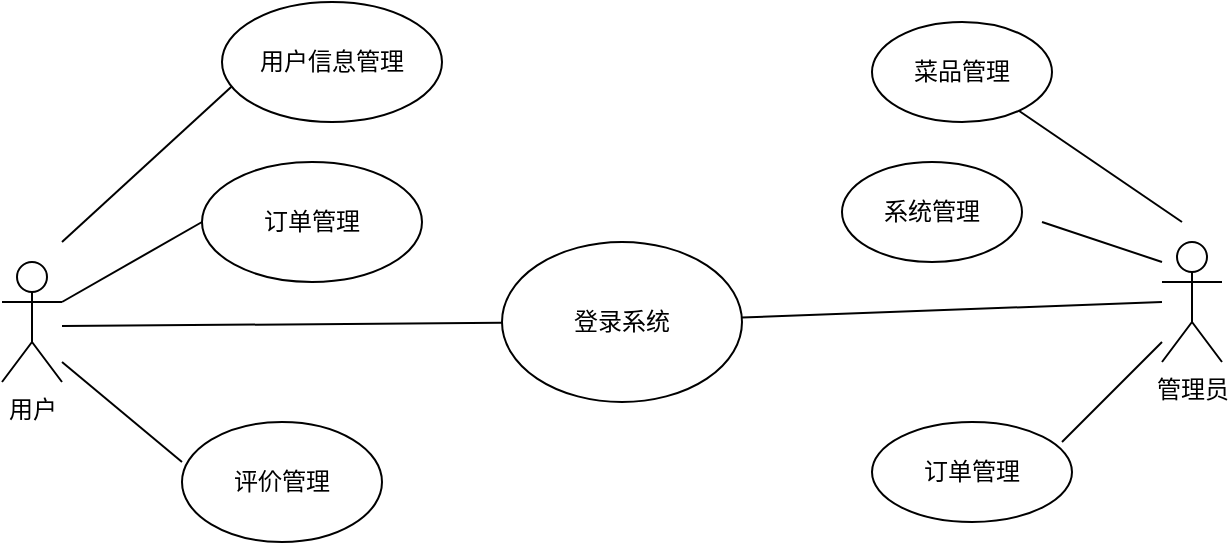 <mxfile version="14.1.2" type="github">
  <diagram id="mthi4PEy8kBJ3JdOdZCB" name="Page-1">
    <mxGraphModel dx="868" dy="450" grid="1" gridSize="10" guides="1" tooltips="1" connect="1" arrows="1" fold="1" page="1" pageScale="1" pageWidth="827" pageHeight="1169" math="0" shadow="0">
      <root>
        <mxCell id="0" />
        <mxCell id="1" parent="0" />
        <mxCell id="DAA4EcEzuA7ggDwDAAPp-1" value="用户" style="shape=umlActor;verticalLabelPosition=bottom;verticalAlign=top;html=1;outlineConnect=0;" vertex="1" parent="1">
          <mxGeometry x="60" y="790" width="30" height="60" as="geometry" />
        </mxCell>
        <mxCell id="DAA4EcEzuA7ggDwDAAPp-2" value="管理员" style="shape=umlActor;verticalLabelPosition=bottom;verticalAlign=top;html=1;outlineConnect=0;" vertex="1" parent="1">
          <mxGeometry x="640" y="780" width="30" height="60" as="geometry" />
        </mxCell>
        <mxCell id="DAA4EcEzuA7ggDwDAAPp-9" value="" style="endArrow=none;html=1;" edge="1" parent="1">
          <mxGeometry width="50" height="50" relative="1" as="geometry">
            <mxPoint x="90" y="840" as="sourcePoint" />
            <mxPoint x="150" y="890" as="targetPoint" />
          </mxGeometry>
        </mxCell>
        <mxCell id="DAA4EcEzuA7ggDwDAAPp-10" value="" style="endArrow=none;html=1;" edge="1" parent="1" target="DAA4EcEzuA7ggDwDAAPp-6">
          <mxGeometry width="50" height="50" relative="1" as="geometry">
            <mxPoint x="90" y="822" as="sourcePoint" />
            <mxPoint x="140" y="780" as="targetPoint" />
          </mxGeometry>
        </mxCell>
        <mxCell id="DAA4EcEzuA7ggDwDAAPp-11" value="" style="endArrow=none;html=1;" edge="1" parent="1">
          <mxGeometry width="50" height="50" relative="1" as="geometry">
            <mxPoint x="90" y="780" as="sourcePoint" />
            <mxPoint x="174.71" y="702.349" as="targetPoint" />
          </mxGeometry>
        </mxCell>
        <mxCell id="DAA4EcEzuA7ggDwDAAPp-6" value="登录系统" style="ellipse;whiteSpace=wrap;html=1;" vertex="1" parent="1">
          <mxGeometry x="310" y="780" width="120" height="80" as="geometry" />
        </mxCell>
        <mxCell id="DAA4EcEzuA7ggDwDAAPp-13" value="" style="endArrow=none;html=1;" edge="1" parent="1">
          <mxGeometry width="50" height="50" relative="1" as="geometry">
            <mxPoint x="90" y="810" as="sourcePoint" />
            <mxPoint x="160" y="770" as="targetPoint" />
          </mxGeometry>
        </mxCell>
        <mxCell id="DAA4EcEzuA7ggDwDAAPp-14" value="订单管理" style="ellipse;whiteSpace=wrap;html=1;" vertex="1" parent="1">
          <mxGeometry x="160" y="740" width="110" height="60" as="geometry" />
        </mxCell>
        <mxCell id="DAA4EcEzuA7ggDwDAAPp-15" value="评价管理" style="ellipse;whiteSpace=wrap;html=1;" vertex="1" parent="1">
          <mxGeometry x="150" y="870" width="100" height="60" as="geometry" />
        </mxCell>
        <mxCell id="DAA4EcEzuA7ggDwDAAPp-18" value="用户信息管理" style="ellipse;whiteSpace=wrap;html=1;" vertex="1" parent="1">
          <mxGeometry x="170" y="660" width="110" height="60" as="geometry" />
        </mxCell>
        <mxCell id="DAA4EcEzuA7ggDwDAAPp-20" value="" style="endArrow=none;html=1;" edge="1" parent="1" source="DAA4EcEzuA7ggDwDAAPp-6">
          <mxGeometry width="50" height="50" relative="1" as="geometry">
            <mxPoint x="480" y="810" as="sourcePoint" />
            <mxPoint x="640" y="810" as="targetPoint" />
          </mxGeometry>
        </mxCell>
        <mxCell id="DAA4EcEzuA7ggDwDAAPp-21" value="菜品管理" style="ellipse;whiteSpace=wrap;html=1;" vertex="1" parent="1">
          <mxGeometry x="495" y="670" width="90" height="50" as="geometry" />
        </mxCell>
        <mxCell id="DAA4EcEzuA7ggDwDAAPp-22" value="系统管理" style="ellipse;whiteSpace=wrap;html=1;" vertex="1" parent="1">
          <mxGeometry x="480" y="740" width="90" height="50" as="geometry" />
        </mxCell>
        <mxCell id="DAA4EcEzuA7ggDwDAAPp-23" value="订单管理" style="ellipse;whiteSpace=wrap;html=1;" vertex="1" parent="1">
          <mxGeometry x="495" y="870" width="100" height="50" as="geometry" />
        </mxCell>
        <mxCell id="DAA4EcEzuA7ggDwDAAPp-24" value="" style="endArrow=none;html=1;" edge="1" parent="1">
          <mxGeometry width="50" height="50" relative="1" as="geometry">
            <mxPoint x="590" y="880" as="sourcePoint" />
            <mxPoint x="640" y="830" as="targetPoint" />
          </mxGeometry>
        </mxCell>
        <mxCell id="DAA4EcEzuA7ggDwDAAPp-25" value="" style="endArrow=none;html=1;" edge="1" parent="1" source="DAA4EcEzuA7ggDwDAAPp-21">
          <mxGeometry width="50" height="50" relative="1" as="geometry">
            <mxPoint x="590" y="700" as="sourcePoint" />
            <mxPoint x="650" y="770" as="targetPoint" />
          </mxGeometry>
        </mxCell>
        <mxCell id="DAA4EcEzuA7ggDwDAAPp-27" value="" style="endArrow=none;html=1;" edge="1" parent="1">
          <mxGeometry width="50" height="50" relative="1" as="geometry">
            <mxPoint x="580" y="770" as="sourcePoint" />
            <mxPoint x="640" y="790" as="targetPoint" />
          </mxGeometry>
        </mxCell>
      </root>
    </mxGraphModel>
  </diagram>
</mxfile>
